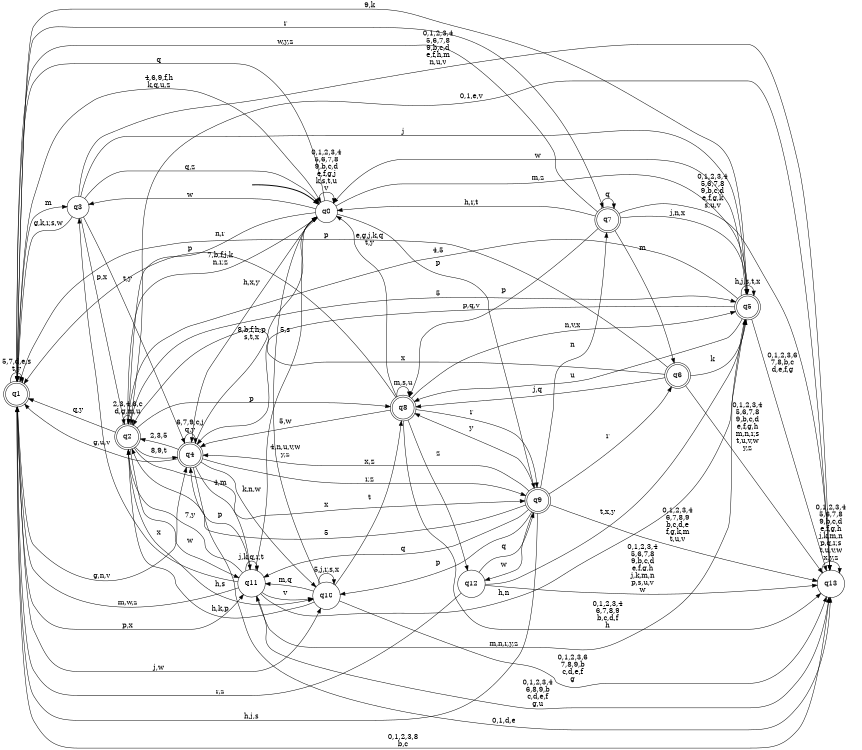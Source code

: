 digraph BlueStar {
__start0 [style = invis, shape = none, label = "", width = 0, height = 0];

rankdir=LR;
size="8,5";

s0 [style="filled", color="black", fillcolor="white" shape="circle", label="q0"];
s1 [style="rounded,filled", color="black", fillcolor="white" shape="doublecircle", label="q1"];
s2 [style="rounded,filled", color="black", fillcolor="white" shape="doublecircle", label="q2"];
s3 [style="filled", color="black", fillcolor="white" shape="circle", label="q3"];
s4 [style="rounded,filled", color="black", fillcolor="white" shape="doublecircle", label="q4"];
s5 [style="rounded,filled", color="black", fillcolor="white" shape="doublecircle", label="q5"];
s6 [style="rounded,filled", color="black", fillcolor="white" shape="doublecircle", label="q6"];
s7 [style="rounded,filled", color="black", fillcolor="white" shape="doublecircle", label="q7"];
s8 [style="rounded,filled", color="black", fillcolor="white" shape="doublecircle", label="q8"];
s9 [style="rounded,filled", color="black", fillcolor="white" shape="doublecircle", label="q9"];
s10 [style="filled", color="black", fillcolor="white" shape="circle", label="q10"];
s11 [style="filled", color="black", fillcolor="white" shape="circle", label="q11"];
s12 [style="filled", color="black", fillcolor="white" shape="circle", label="q12"];
s13 [style="filled", color="black", fillcolor="white" shape="circle", label="q13"];
subgraph cluster_main { 
	graph [pad=".75", ranksep="0.15", nodesep="0.15"];
	 style=invis; 
	__start0 -> s0 [penwidth=2];
}
s0 -> s0 [label="0,1,2,3,4\n5,6,7,8\n9,b,c,d\ne,f,g,j\nk,s,t,u\nv"];
s0 -> s1 [label="q"];
s0 -> s2 [label="n,r"];
s0 -> s3 [label="w"];
s0 -> s4 [label="h,x,y"];
s0 -> s5 [label="m,z"];
s0 -> s9 [label="p"];
s1 -> s0 [label="4,6,9,f,h\nk,q,u,z"];
s1 -> s1 [label="5,7,d,e,s\nt,y"];
s1 -> s3 [label="m"];
s1 -> s4 [label="g,n,v"];
s1 -> s7 [label="r"];
s1 -> s10 [label="j,w"];
s1 -> s11 [label="p,x"];
s1 -> s13 [label="0,1,2,3,8\nb,c"];
s2 -> s0 [label="7,b,f,j,k\nn,r,z"];
s2 -> s1 [label="q,y"];
s2 -> s2 [label="2,3,4,6,c\nd,g,m,u"];
s2 -> s4 [label="8,9,t"];
s2 -> s5 [label="5"];
s2 -> s8 [label="p"];
s2 -> s9 [label="x"];
s2 -> s10 [label="h,s"];
s2 -> s11 [label="w"];
s2 -> s13 [label="0,1,e,v"];
s3 -> s0 [label="q,z"];
s3 -> s1 [label="g,k,r,s,w"];
s3 -> s2 [label="p,x"];
s3 -> s4 [label="t,y"];
s3 -> s5 [label="j"];
s3 -> s13 [label="0,1,2,3,4\n5,6,7,8\n9,b,c,d\ne,f,h,m\nn,u,v"];
s4 -> s0 [label="8,b,f,h,p\ns,t,x"];
s4 -> s1 [label="g,u,v"];
s4 -> s2 [label="2,3,5"];
s4 -> s4 [label="6,7,9,c,j\nq,y"];
s4 -> s9 [label="r,z"];
s4 -> s10 [label="k,n,w"];
s4 -> s11 [label="4,m"];
s4 -> s13 [label="0,1,d,e"];
s5 -> s0 [label="w"];
s5 -> s1 [label="9,k"];
s5 -> s2 [label="4,5"];
s5 -> s4 [label="p,q,v"];
s5 -> s5 [label="h,j,s,t,x"];
s5 -> s8 [label="u"];
s5 -> s11 [label="m,n,r,y,z"];
s5 -> s13 [label="0,1,2,3,6\n7,8,b,c\nd,e,f,g"];
s6 -> s1 [label="p"];
s6 -> s2 [label="x"];
s6 -> s5 [label="k"];
s6 -> s8 [label="j,q"];
s6 -> s13 [label="0,1,2,3,4\n5,6,7,8\n9,b,c,d\ne,f,g,h\nm,n,r,s\nt,u,v,w\ny,z"];
s7 -> s0 [label="h,r,t"];
s7 -> s1 [label="w,y,z"];
s7 -> s5 [label="j,n,x"];
s7 -> s6 [label="m"];
s7 -> s7 [label="q"];
s7 -> s8 [label="p"];
s7 -> s13 [label="0,1,2,3,4\n5,6,7,8\n9,b,c,d\ne,f,g,k\ns,u,v"];
s8 -> s0 [label="e,g,j,k,q\nt,y"];
s8 -> s1 [label="p"];
s8 -> s4 [label="5,w"];
s8 -> s5 [label="n,v,x"];
s8 -> s8 [label="m,s,u"];
s8 -> s9 [label="r"];
s8 -> s12 [label="z"];
s8 -> s13 [label="0,1,2,3,4\n6,7,8,9\nb,c,d,f\nh"];
s9 -> s1 [label="h,j,s"];
s9 -> s2 [label="5"];
s9 -> s4 [label="x,z"];
s9 -> s6 [label="r"];
s9 -> s7 [label="n"];
s9 -> s8 [label="y"];
s9 -> s10 [label="p"];
s9 -> s11 [label="q"];
s9 -> s12 [label="w"];
s9 -> s13 [label="0,1,2,3,4\n6,7,8,9\nb,c,d,e\nf,g,k,m\nt,u,v"];
s10 -> s0 [label="4,n,u,v,w\ny,z"];
s10 -> s2 [label="h,k,p"];
s10 -> s8 [label="t"];
s10 -> s10 [label="5,j,r,s,x"];
s10 -> s11 [label="m,q"];
s10 -> s13 [label="0,1,2,3,6\n7,8,9,b\nc,d,e,f\ng"];
s11 -> s0 [label="5,s"];
s11 -> s1 [label="m,w,z"];
s11 -> s2 [label="7,y"];
s11 -> s3 [label="x"];
s11 -> s4 [label="p"];
s11 -> s5 [label="h,n"];
s11 -> s10 [label="v"];
s11 -> s11 [label="j,k,q,r,t"];
s11 -> s13 [label="0,1,2,3,4\n6,8,9,b\nc,d,e,f\ng,u"];
s12 -> s1 [label="r,z"];
s12 -> s5 [label="t,x,y"];
s12 -> s9 [label="q"];
s12 -> s13 [label="0,1,2,3,4\n5,6,7,8\n9,b,c,d\ne,f,g,h\nj,k,m,n\np,s,u,v\nw"];
s13 -> s13 [label="0,1,2,3,4\n5,6,7,8\n9,b,c,d\ne,f,g,h\nj,k,m,n\np,q,r,s\nt,u,v,w\nx,y,z"];

}